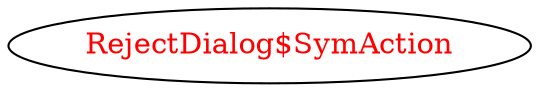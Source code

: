 digraph dependencyGraph {
 concentrate=true;
 ranksep="2.0";
 rankdir="LR"; 
 splines="ortho";
"RejectDialog$SymAction" [fontcolor="red"];
}